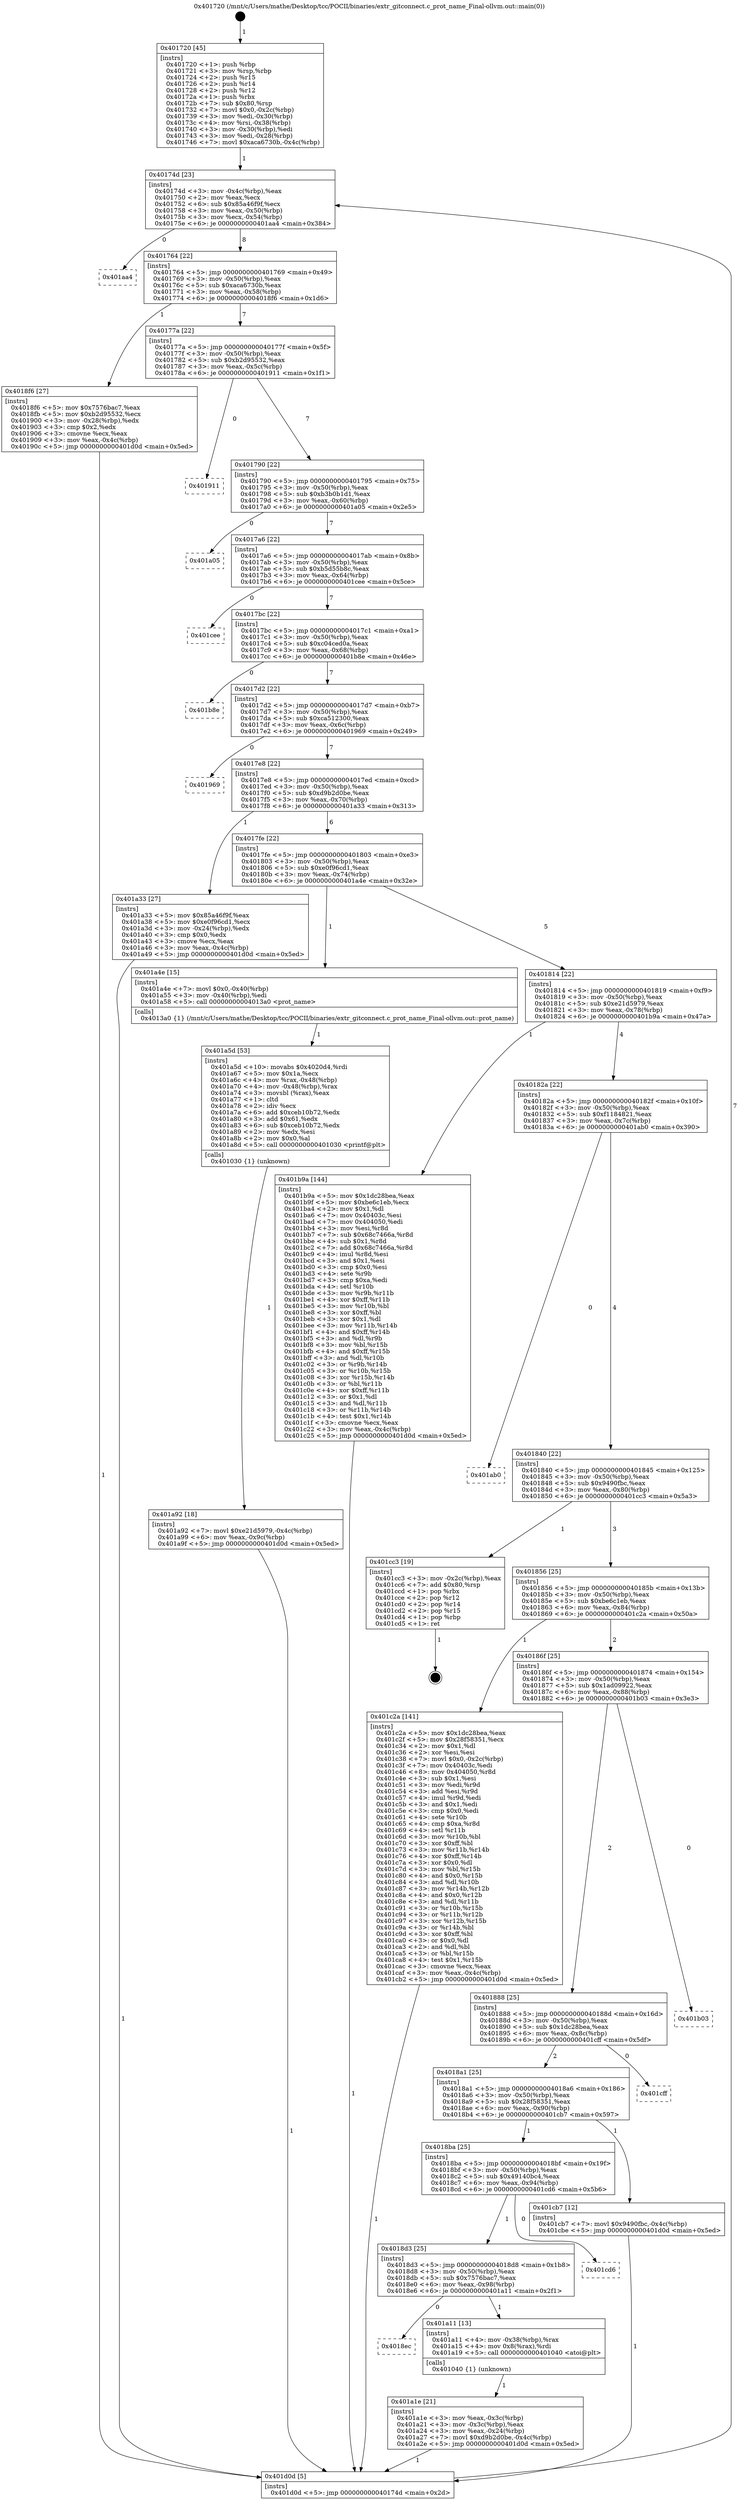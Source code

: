 digraph "0x401720" {
  label = "0x401720 (/mnt/c/Users/mathe/Desktop/tcc/POCII/binaries/extr_gitconnect.c_prot_name_Final-ollvm.out::main(0))"
  labelloc = "t"
  node[shape=record]

  Entry [label="",width=0.3,height=0.3,shape=circle,fillcolor=black,style=filled]
  "0x40174d" [label="{
     0x40174d [23]\l
     | [instrs]\l
     &nbsp;&nbsp;0x40174d \<+3\>: mov -0x4c(%rbp),%eax\l
     &nbsp;&nbsp;0x401750 \<+2\>: mov %eax,%ecx\l
     &nbsp;&nbsp;0x401752 \<+6\>: sub $0x85a46f9f,%ecx\l
     &nbsp;&nbsp;0x401758 \<+3\>: mov %eax,-0x50(%rbp)\l
     &nbsp;&nbsp;0x40175b \<+3\>: mov %ecx,-0x54(%rbp)\l
     &nbsp;&nbsp;0x40175e \<+6\>: je 0000000000401aa4 \<main+0x384\>\l
  }"]
  "0x401aa4" [label="{
     0x401aa4\l
  }", style=dashed]
  "0x401764" [label="{
     0x401764 [22]\l
     | [instrs]\l
     &nbsp;&nbsp;0x401764 \<+5\>: jmp 0000000000401769 \<main+0x49\>\l
     &nbsp;&nbsp;0x401769 \<+3\>: mov -0x50(%rbp),%eax\l
     &nbsp;&nbsp;0x40176c \<+5\>: sub $0xaca6730b,%eax\l
     &nbsp;&nbsp;0x401771 \<+3\>: mov %eax,-0x58(%rbp)\l
     &nbsp;&nbsp;0x401774 \<+6\>: je 00000000004018f6 \<main+0x1d6\>\l
  }"]
  Exit [label="",width=0.3,height=0.3,shape=circle,fillcolor=black,style=filled,peripheries=2]
  "0x4018f6" [label="{
     0x4018f6 [27]\l
     | [instrs]\l
     &nbsp;&nbsp;0x4018f6 \<+5\>: mov $0x7576bac7,%eax\l
     &nbsp;&nbsp;0x4018fb \<+5\>: mov $0xb2d95532,%ecx\l
     &nbsp;&nbsp;0x401900 \<+3\>: mov -0x28(%rbp),%edx\l
     &nbsp;&nbsp;0x401903 \<+3\>: cmp $0x2,%edx\l
     &nbsp;&nbsp;0x401906 \<+3\>: cmovne %ecx,%eax\l
     &nbsp;&nbsp;0x401909 \<+3\>: mov %eax,-0x4c(%rbp)\l
     &nbsp;&nbsp;0x40190c \<+5\>: jmp 0000000000401d0d \<main+0x5ed\>\l
  }"]
  "0x40177a" [label="{
     0x40177a [22]\l
     | [instrs]\l
     &nbsp;&nbsp;0x40177a \<+5\>: jmp 000000000040177f \<main+0x5f\>\l
     &nbsp;&nbsp;0x40177f \<+3\>: mov -0x50(%rbp),%eax\l
     &nbsp;&nbsp;0x401782 \<+5\>: sub $0xb2d95532,%eax\l
     &nbsp;&nbsp;0x401787 \<+3\>: mov %eax,-0x5c(%rbp)\l
     &nbsp;&nbsp;0x40178a \<+6\>: je 0000000000401911 \<main+0x1f1\>\l
  }"]
  "0x401d0d" [label="{
     0x401d0d [5]\l
     | [instrs]\l
     &nbsp;&nbsp;0x401d0d \<+5\>: jmp 000000000040174d \<main+0x2d\>\l
  }"]
  "0x401720" [label="{
     0x401720 [45]\l
     | [instrs]\l
     &nbsp;&nbsp;0x401720 \<+1\>: push %rbp\l
     &nbsp;&nbsp;0x401721 \<+3\>: mov %rsp,%rbp\l
     &nbsp;&nbsp;0x401724 \<+2\>: push %r15\l
     &nbsp;&nbsp;0x401726 \<+2\>: push %r14\l
     &nbsp;&nbsp;0x401728 \<+2\>: push %r12\l
     &nbsp;&nbsp;0x40172a \<+1\>: push %rbx\l
     &nbsp;&nbsp;0x40172b \<+7\>: sub $0x80,%rsp\l
     &nbsp;&nbsp;0x401732 \<+7\>: movl $0x0,-0x2c(%rbp)\l
     &nbsp;&nbsp;0x401739 \<+3\>: mov %edi,-0x30(%rbp)\l
     &nbsp;&nbsp;0x40173c \<+4\>: mov %rsi,-0x38(%rbp)\l
     &nbsp;&nbsp;0x401740 \<+3\>: mov -0x30(%rbp),%edi\l
     &nbsp;&nbsp;0x401743 \<+3\>: mov %edi,-0x28(%rbp)\l
     &nbsp;&nbsp;0x401746 \<+7\>: movl $0xaca6730b,-0x4c(%rbp)\l
  }"]
  "0x401a92" [label="{
     0x401a92 [18]\l
     | [instrs]\l
     &nbsp;&nbsp;0x401a92 \<+7\>: movl $0xe21d5979,-0x4c(%rbp)\l
     &nbsp;&nbsp;0x401a99 \<+6\>: mov %eax,-0x9c(%rbp)\l
     &nbsp;&nbsp;0x401a9f \<+5\>: jmp 0000000000401d0d \<main+0x5ed\>\l
  }"]
  "0x401911" [label="{
     0x401911\l
  }", style=dashed]
  "0x401790" [label="{
     0x401790 [22]\l
     | [instrs]\l
     &nbsp;&nbsp;0x401790 \<+5\>: jmp 0000000000401795 \<main+0x75\>\l
     &nbsp;&nbsp;0x401795 \<+3\>: mov -0x50(%rbp),%eax\l
     &nbsp;&nbsp;0x401798 \<+5\>: sub $0xb3b0b1d1,%eax\l
     &nbsp;&nbsp;0x40179d \<+3\>: mov %eax,-0x60(%rbp)\l
     &nbsp;&nbsp;0x4017a0 \<+6\>: je 0000000000401a05 \<main+0x2e5\>\l
  }"]
  "0x401a5d" [label="{
     0x401a5d [53]\l
     | [instrs]\l
     &nbsp;&nbsp;0x401a5d \<+10\>: movabs $0x4020d4,%rdi\l
     &nbsp;&nbsp;0x401a67 \<+5\>: mov $0x1a,%ecx\l
     &nbsp;&nbsp;0x401a6c \<+4\>: mov %rax,-0x48(%rbp)\l
     &nbsp;&nbsp;0x401a70 \<+4\>: mov -0x48(%rbp),%rax\l
     &nbsp;&nbsp;0x401a74 \<+3\>: movsbl (%rax),%eax\l
     &nbsp;&nbsp;0x401a77 \<+1\>: cltd\l
     &nbsp;&nbsp;0x401a78 \<+2\>: idiv %ecx\l
     &nbsp;&nbsp;0x401a7a \<+6\>: add $0xceb10b72,%edx\l
     &nbsp;&nbsp;0x401a80 \<+3\>: add $0x61,%edx\l
     &nbsp;&nbsp;0x401a83 \<+6\>: sub $0xceb10b72,%edx\l
     &nbsp;&nbsp;0x401a89 \<+2\>: mov %edx,%esi\l
     &nbsp;&nbsp;0x401a8b \<+2\>: mov $0x0,%al\l
     &nbsp;&nbsp;0x401a8d \<+5\>: call 0000000000401030 \<printf@plt\>\l
     | [calls]\l
     &nbsp;&nbsp;0x401030 \{1\} (unknown)\l
  }"]
  "0x401a05" [label="{
     0x401a05\l
  }", style=dashed]
  "0x4017a6" [label="{
     0x4017a6 [22]\l
     | [instrs]\l
     &nbsp;&nbsp;0x4017a6 \<+5\>: jmp 00000000004017ab \<main+0x8b\>\l
     &nbsp;&nbsp;0x4017ab \<+3\>: mov -0x50(%rbp),%eax\l
     &nbsp;&nbsp;0x4017ae \<+5\>: sub $0xb5d55b8c,%eax\l
     &nbsp;&nbsp;0x4017b3 \<+3\>: mov %eax,-0x64(%rbp)\l
     &nbsp;&nbsp;0x4017b6 \<+6\>: je 0000000000401cee \<main+0x5ce\>\l
  }"]
  "0x401a1e" [label="{
     0x401a1e [21]\l
     | [instrs]\l
     &nbsp;&nbsp;0x401a1e \<+3\>: mov %eax,-0x3c(%rbp)\l
     &nbsp;&nbsp;0x401a21 \<+3\>: mov -0x3c(%rbp),%eax\l
     &nbsp;&nbsp;0x401a24 \<+3\>: mov %eax,-0x24(%rbp)\l
     &nbsp;&nbsp;0x401a27 \<+7\>: movl $0xd9b2d0be,-0x4c(%rbp)\l
     &nbsp;&nbsp;0x401a2e \<+5\>: jmp 0000000000401d0d \<main+0x5ed\>\l
  }"]
  "0x401cee" [label="{
     0x401cee\l
  }", style=dashed]
  "0x4017bc" [label="{
     0x4017bc [22]\l
     | [instrs]\l
     &nbsp;&nbsp;0x4017bc \<+5\>: jmp 00000000004017c1 \<main+0xa1\>\l
     &nbsp;&nbsp;0x4017c1 \<+3\>: mov -0x50(%rbp),%eax\l
     &nbsp;&nbsp;0x4017c4 \<+5\>: sub $0xc04ced0a,%eax\l
     &nbsp;&nbsp;0x4017c9 \<+3\>: mov %eax,-0x68(%rbp)\l
     &nbsp;&nbsp;0x4017cc \<+6\>: je 0000000000401b8e \<main+0x46e\>\l
  }"]
  "0x4018ec" [label="{
     0x4018ec\l
  }", style=dashed]
  "0x401b8e" [label="{
     0x401b8e\l
  }", style=dashed]
  "0x4017d2" [label="{
     0x4017d2 [22]\l
     | [instrs]\l
     &nbsp;&nbsp;0x4017d2 \<+5\>: jmp 00000000004017d7 \<main+0xb7\>\l
     &nbsp;&nbsp;0x4017d7 \<+3\>: mov -0x50(%rbp),%eax\l
     &nbsp;&nbsp;0x4017da \<+5\>: sub $0xca512300,%eax\l
     &nbsp;&nbsp;0x4017df \<+3\>: mov %eax,-0x6c(%rbp)\l
     &nbsp;&nbsp;0x4017e2 \<+6\>: je 0000000000401969 \<main+0x249\>\l
  }"]
  "0x401a11" [label="{
     0x401a11 [13]\l
     | [instrs]\l
     &nbsp;&nbsp;0x401a11 \<+4\>: mov -0x38(%rbp),%rax\l
     &nbsp;&nbsp;0x401a15 \<+4\>: mov 0x8(%rax),%rdi\l
     &nbsp;&nbsp;0x401a19 \<+5\>: call 0000000000401040 \<atoi@plt\>\l
     | [calls]\l
     &nbsp;&nbsp;0x401040 \{1\} (unknown)\l
  }"]
  "0x401969" [label="{
     0x401969\l
  }", style=dashed]
  "0x4017e8" [label="{
     0x4017e8 [22]\l
     | [instrs]\l
     &nbsp;&nbsp;0x4017e8 \<+5\>: jmp 00000000004017ed \<main+0xcd\>\l
     &nbsp;&nbsp;0x4017ed \<+3\>: mov -0x50(%rbp),%eax\l
     &nbsp;&nbsp;0x4017f0 \<+5\>: sub $0xd9b2d0be,%eax\l
     &nbsp;&nbsp;0x4017f5 \<+3\>: mov %eax,-0x70(%rbp)\l
     &nbsp;&nbsp;0x4017f8 \<+6\>: je 0000000000401a33 \<main+0x313\>\l
  }"]
  "0x4018d3" [label="{
     0x4018d3 [25]\l
     | [instrs]\l
     &nbsp;&nbsp;0x4018d3 \<+5\>: jmp 00000000004018d8 \<main+0x1b8\>\l
     &nbsp;&nbsp;0x4018d8 \<+3\>: mov -0x50(%rbp),%eax\l
     &nbsp;&nbsp;0x4018db \<+5\>: sub $0x7576bac7,%eax\l
     &nbsp;&nbsp;0x4018e0 \<+6\>: mov %eax,-0x98(%rbp)\l
     &nbsp;&nbsp;0x4018e6 \<+6\>: je 0000000000401a11 \<main+0x2f1\>\l
  }"]
  "0x401a33" [label="{
     0x401a33 [27]\l
     | [instrs]\l
     &nbsp;&nbsp;0x401a33 \<+5\>: mov $0x85a46f9f,%eax\l
     &nbsp;&nbsp;0x401a38 \<+5\>: mov $0xe0f96cd1,%ecx\l
     &nbsp;&nbsp;0x401a3d \<+3\>: mov -0x24(%rbp),%edx\l
     &nbsp;&nbsp;0x401a40 \<+3\>: cmp $0x0,%edx\l
     &nbsp;&nbsp;0x401a43 \<+3\>: cmove %ecx,%eax\l
     &nbsp;&nbsp;0x401a46 \<+3\>: mov %eax,-0x4c(%rbp)\l
     &nbsp;&nbsp;0x401a49 \<+5\>: jmp 0000000000401d0d \<main+0x5ed\>\l
  }"]
  "0x4017fe" [label="{
     0x4017fe [22]\l
     | [instrs]\l
     &nbsp;&nbsp;0x4017fe \<+5\>: jmp 0000000000401803 \<main+0xe3\>\l
     &nbsp;&nbsp;0x401803 \<+3\>: mov -0x50(%rbp),%eax\l
     &nbsp;&nbsp;0x401806 \<+5\>: sub $0xe0f96cd1,%eax\l
     &nbsp;&nbsp;0x40180b \<+3\>: mov %eax,-0x74(%rbp)\l
     &nbsp;&nbsp;0x40180e \<+6\>: je 0000000000401a4e \<main+0x32e\>\l
  }"]
  "0x401cd6" [label="{
     0x401cd6\l
  }", style=dashed]
  "0x401a4e" [label="{
     0x401a4e [15]\l
     | [instrs]\l
     &nbsp;&nbsp;0x401a4e \<+7\>: movl $0x0,-0x40(%rbp)\l
     &nbsp;&nbsp;0x401a55 \<+3\>: mov -0x40(%rbp),%edi\l
     &nbsp;&nbsp;0x401a58 \<+5\>: call 00000000004013a0 \<prot_name\>\l
     | [calls]\l
     &nbsp;&nbsp;0x4013a0 \{1\} (/mnt/c/Users/mathe/Desktop/tcc/POCII/binaries/extr_gitconnect.c_prot_name_Final-ollvm.out::prot_name)\l
  }"]
  "0x401814" [label="{
     0x401814 [22]\l
     | [instrs]\l
     &nbsp;&nbsp;0x401814 \<+5\>: jmp 0000000000401819 \<main+0xf9\>\l
     &nbsp;&nbsp;0x401819 \<+3\>: mov -0x50(%rbp),%eax\l
     &nbsp;&nbsp;0x40181c \<+5\>: sub $0xe21d5979,%eax\l
     &nbsp;&nbsp;0x401821 \<+3\>: mov %eax,-0x78(%rbp)\l
     &nbsp;&nbsp;0x401824 \<+6\>: je 0000000000401b9a \<main+0x47a\>\l
  }"]
  "0x4018ba" [label="{
     0x4018ba [25]\l
     | [instrs]\l
     &nbsp;&nbsp;0x4018ba \<+5\>: jmp 00000000004018bf \<main+0x19f\>\l
     &nbsp;&nbsp;0x4018bf \<+3\>: mov -0x50(%rbp),%eax\l
     &nbsp;&nbsp;0x4018c2 \<+5\>: sub $0x49140bc4,%eax\l
     &nbsp;&nbsp;0x4018c7 \<+6\>: mov %eax,-0x94(%rbp)\l
     &nbsp;&nbsp;0x4018cd \<+6\>: je 0000000000401cd6 \<main+0x5b6\>\l
  }"]
  "0x401b9a" [label="{
     0x401b9a [144]\l
     | [instrs]\l
     &nbsp;&nbsp;0x401b9a \<+5\>: mov $0x1dc28bea,%eax\l
     &nbsp;&nbsp;0x401b9f \<+5\>: mov $0xbe6c1eb,%ecx\l
     &nbsp;&nbsp;0x401ba4 \<+2\>: mov $0x1,%dl\l
     &nbsp;&nbsp;0x401ba6 \<+7\>: mov 0x40403c,%esi\l
     &nbsp;&nbsp;0x401bad \<+7\>: mov 0x404050,%edi\l
     &nbsp;&nbsp;0x401bb4 \<+3\>: mov %esi,%r8d\l
     &nbsp;&nbsp;0x401bb7 \<+7\>: sub $0x68c7466a,%r8d\l
     &nbsp;&nbsp;0x401bbe \<+4\>: sub $0x1,%r8d\l
     &nbsp;&nbsp;0x401bc2 \<+7\>: add $0x68c7466a,%r8d\l
     &nbsp;&nbsp;0x401bc9 \<+4\>: imul %r8d,%esi\l
     &nbsp;&nbsp;0x401bcd \<+3\>: and $0x1,%esi\l
     &nbsp;&nbsp;0x401bd0 \<+3\>: cmp $0x0,%esi\l
     &nbsp;&nbsp;0x401bd3 \<+4\>: sete %r9b\l
     &nbsp;&nbsp;0x401bd7 \<+3\>: cmp $0xa,%edi\l
     &nbsp;&nbsp;0x401bda \<+4\>: setl %r10b\l
     &nbsp;&nbsp;0x401bde \<+3\>: mov %r9b,%r11b\l
     &nbsp;&nbsp;0x401be1 \<+4\>: xor $0xff,%r11b\l
     &nbsp;&nbsp;0x401be5 \<+3\>: mov %r10b,%bl\l
     &nbsp;&nbsp;0x401be8 \<+3\>: xor $0xff,%bl\l
     &nbsp;&nbsp;0x401beb \<+3\>: xor $0x1,%dl\l
     &nbsp;&nbsp;0x401bee \<+3\>: mov %r11b,%r14b\l
     &nbsp;&nbsp;0x401bf1 \<+4\>: and $0xff,%r14b\l
     &nbsp;&nbsp;0x401bf5 \<+3\>: and %dl,%r9b\l
     &nbsp;&nbsp;0x401bf8 \<+3\>: mov %bl,%r15b\l
     &nbsp;&nbsp;0x401bfb \<+4\>: and $0xff,%r15b\l
     &nbsp;&nbsp;0x401bff \<+3\>: and %dl,%r10b\l
     &nbsp;&nbsp;0x401c02 \<+3\>: or %r9b,%r14b\l
     &nbsp;&nbsp;0x401c05 \<+3\>: or %r10b,%r15b\l
     &nbsp;&nbsp;0x401c08 \<+3\>: xor %r15b,%r14b\l
     &nbsp;&nbsp;0x401c0b \<+3\>: or %bl,%r11b\l
     &nbsp;&nbsp;0x401c0e \<+4\>: xor $0xff,%r11b\l
     &nbsp;&nbsp;0x401c12 \<+3\>: or $0x1,%dl\l
     &nbsp;&nbsp;0x401c15 \<+3\>: and %dl,%r11b\l
     &nbsp;&nbsp;0x401c18 \<+3\>: or %r11b,%r14b\l
     &nbsp;&nbsp;0x401c1b \<+4\>: test $0x1,%r14b\l
     &nbsp;&nbsp;0x401c1f \<+3\>: cmovne %ecx,%eax\l
     &nbsp;&nbsp;0x401c22 \<+3\>: mov %eax,-0x4c(%rbp)\l
     &nbsp;&nbsp;0x401c25 \<+5\>: jmp 0000000000401d0d \<main+0x5ed\>\l
  }"]
  "0x40182a" [label="{
     0x40182a [22]\l
     | [instrs]\l
     &nbsp;&nbsp;0x40182a \<+5\>: jmp 000000000040182f \<main+0x10f\>\l
     &nbsp;&nbsp;0x40182f \<+3\>: mov -0x50(%rbp),%eax\l
     &nbsp;&nbsp;0x401832 \<+5\>: sub $0xf1184821,%eax\l
     &nbsp;&nbsp;0x401837 \<+3\>: mov %eax,-0x7c(%rbp)\l
     &nbsp;&nbsp;0x40183a \<+6\>: je 0000000000401ab0 \<main+0x390\>\l
  }"]
  "0x401cb7" [label="{
     0x401cb7 [12]\l
     | [instrs]\l
     &nbsp;&nbsp;0x401cb7 \<+7\>: movl $0x9490fbc,-0x4c(%rbp)\l
     &nbsp;&nbsp;0x401cbe \<+5\>: jmp 0000000000401d0d \<main+0x5ed\>\l
  }"]
  "0x401ab0" [label="{
     0x401ab0\l
  }", style=dashed]
  "0x401840" [label="{
     0x401840 [22]\l
     | [instrs]\l
     &nbsp;&nbsp;0x401840 \<+5\>: jmp 0000000000401845 \<main+0x125\>\l
     &nbsp;&nbsp;0x401845 \<+3\>: mov -0x50(%rbp),%eax\l
     &nbsp;&nbsp;0x401848 \<+5\>: sub $0x9490fbc,%eax\l
     &nbsp;&nbsp;0x40184d \<+3\>: mov %eax,-0x80(%rbp)\l
     &nbsp;&nbsp;0x401850 \<+6\>: je 0000000000401cc3 \<main+0x5a3\>\l
  }"]
  "0x4018a1" [label="{
     0x4018a1 [25]\l
     | [instrs]\l
     &nbsp;&nbsp;0x4018a1 \<+5\>: jmp 00000000004018a6 \<main+0x186\>\l
     &nbsp;&nbsp;0x4018a6 \<+3\>: mov -0x50(%rbp),%eax\l
     &nbsp;&nbsp;0x4018a9 \<+5\>: sub $0x28f58351,%eax\l
     &nbsp;&nbsp;0x4018ae \<+6\>: mov %eax,-0x90(%rbp)\l
     &nbsp;&nbsp;0x4018b4 \<+6\>: je 0000000000401cb7 \<main+0x597\>\l
  }"]
  "0x401cc3" [label="{
     0x401cc3 [19]\l
     | [instrs]\l
     &nbsp;&nbsp;0x401cc3 \<+3\>: mov -0x2c(%rbp),%eax\l
     &nbsp;&nbsp;0x401cc6 \<+7\>: add $0x80,%rsp\l
     &nbsp;&nbsp;0x401ccd \<+1\>: pop %rbx\l
     &nbsp;&nbsp;0x401cce \<+2\>: pop %r12\l
     &nbsp;&nbsp;0x401cd0 \<+2\>: pop %r14\l
     &nbsp;&nbsp;0x401cd2 \<+2\>: pop %r15\l
     &nbsp;&nbsp;0x401cd4 \<+1\>: pop %rbp\l
     &nbsp;&nbsp;0x401cd5 \<+1\>: ret\l
  }"]
  "0x401856" [label="{
     0x401856 [25]\l
     | [instrs]\l
     &nbsp;&nbsp;0x401856 \<+5\>: jmp 000000000040185b \<main+0x13b\>\l
     &nbsp;&nbsp;0x40185b \<+3\>: mov -0x50(%rbp),%eax\l
     &nbsp;&nbsp;0x40185e \<+5\>: sub $0xbe6c1eb,%eax\l
     &nbsp;&nbsp;0x401863 \<+6\>: mov %eax,-0x84(%rbp)\l
     &nbsp;&nbsp;0x401869 \<+6\>: je 0000000000401c2a \<main+0x50a\>\l
  }"]
  "0x401cff" [label="{
     0x401cff\l
  }", style=dashed]
  "0x401c2a" [label="{
     0x401c2a [141]\l
     | [instrs]\l
     &nbsp;&nbsp;0x401c2a \<+5\>: mov $0x1dc28bea,%eax\l
     &nbsp;&nbsp;0x401c2f \<+5\>: mov $0x28f58351,%ecx\l
     &nbsp;&nbsp;0x401c34 \<+2\>: mov $0x1,%dl\l
     &nbsp;&nbsp;0x401c36 \<+2\>: xor %esi,%esi\l
     &nbsp;&nbsp;0x401c38 \<+7\>: movl $0x0,-0x2c(%rbp)\l
     &nbsp;&nbsp;0x401c3f \<+7\>: mov 0x40403c,%edi\l
     &nbsp;&nbsp;0x401c46 \<+8\>: mov 0x404050,%r8d\l
     &nbsp;&nbsp;0x401c4e \<+3\>: sub $0x1,%esi\l
     &nbsp;&nbsp;0x401c51 \<+3\>: mov %edi,%r9d\l
     &nbsp;&nbsp;0x401c54 \<+3\>: add %esi,%r9d\l
     &nbsp;&nbsp;0x401c57 \<+4\>: imul %r9d,%edi\l
     &nbsp;&nbsp;0x401c5b \<+3\>: and $0x1,%edi\l
     &nbsp;&nbsp;0x401c5e \<+3\>: cmp $0x0,%edi\l
     &nbsp;&nbsp;0x401c61 \<+4\>: sete %r10b\l
     &nbsp;&nbsp;0x401c65 \<+4\>: cmp $0xa,%r8d\l
     &nbsp;&nbsp;0x401c69 \<+4\>: setl %r11b\l
     &nbsp;&nbsp;0x401c6d \<+3\>: mov %r10b,%bl\l
     &nbsp;&nbsp;0x401c70 \<+3\>: xor $0xff,%bl\l
     &nbsp;&nbsp;0x401c73 \<+3\>: mov %r11b,%r14b\l
     &nbsp;&nbsp;0x401c76 \<+4\>: xor $0xff,%r14b\l
     &nbsp;&nbsp;0x401c7a \<+3\>: xor $0x0,%dl\l
     &nbsp;&nbsp;0x401c7d \<+3\>: mov %bl,%r15b\l
     &nbsp;&nbsp;0x401c80 \<+4\>: and $0x0,%r15b\l
     &nbsp;&nbsp;0x401c84 \<+3\>: and %dl,%r10b\l
     &nbsp;&nbsp;0x401c87 \<+3\>: mov %r14b,%r12b\l
     &nbsp;&nbsp;0x401c8a \<+4\>: and $0x0,%r12b\l
     &nbsp;&nbsp;0x401c8e \<+3\>: and %dl,%r11b\l
     &nbsp;&nbsp;0x401c91 \<+3\>: or %r10b,%r15b\l
     &nbsp;&nbsp;0x401c94 \<+3\>: or %r11b,%r12b\l
     &nbsp;&nbsp;0x401c97 \<+3\>: xor %r12b,%r15b\l
     &nbsp;&nbsp;0x401c9a \<+3\>: or %r14b,%bl\l
     &nbsp;&nbsp;0x401c9d \<+3\>: xor $0xff,%bl\l
     &nbsp;&nbsp;0x401ca0 \<+3\>: or $0x0,%dl\l
     &nbsp;&nbsp;0x401ca3 \<+2\>: and %dl,%bl\l
     &nbsp;&nbsp;0x401ca5 \<+3\>: or %bl,%r15b\l
     &nbsp;&nbsp;0x401ca8 \<+4\>: test $0x1,%r15b\l
     &nbsp;&nbsp;0x401cac \<+3\>: cmovne %ecx,%eax\l
     &nbsp;&nbsp;0x401caf \<+3\>: mov %eax,-0x4c(%rbp)\l
     &nbsp;&nbsp;0x401cb2 \<+5\>: jmp 0000000000401d0d \<main+0x5ed\>\l
  }"]
  "0x40186f" [label="{
     0x40186f [25]\l
     | [instrs]\l
     &nbsp;&nbsp;0x40186f \<+5\>: jmp 0000000000401874 \<main+0x154\>\l
     &nbsp;&nbsp;0x401874 \<+3\>: mov -0x50(%rbp),%eax\l
     &nbsp;&nbsp;0x401877 \<+5\>: sub $0x1ad09922,%eax\l
     &nbsp;&nbsp;0x40187c \<+6\>: mov %eax,-0x88(%rbp)\l
     &nbsp;&nbsp;0x401882 \<+6\>: je 0000000000401b03 \<main+0x3e3\>\l
  }"]
  "0x401888" [label="{
     0x401888 [25]\l
     | [instrs]\l
     &nbsp;&nbsp;0x401888 \<+5\>: jmp 000000000040188d \<main+0x16d\>\l
     &nbsp;&nbsp;0x40188d \<+3\>: mov -0x50(%rbp),%eax\l
     &nbsp;&nbsp;0x401890 \<+5\>: sub $0x1dc28bea,%eax\l
     &nbsp;&nbsp;0x401895 \<+6\>: mov %eax,-0x8c(%rbp)\l
     &nbsp;&nbsp;0x40189b \<+6\>: je 0000000000401cff \<main+0x5df\>\l
  }"]
  "0x401b03" [label="{
     0x401b03\l
  }", style=dashed]
  Entry -> "0x401720" [label=" 1"]
  "0x40174d" -> "0x401aa4" [label=" 0"]
  "0x40174d" -> "0x401764" [label=" 8"]
  "0x401cc3" -> Exit [label=" 1"]
  "0x401764" -> "0x4018f6" [label=" 1"]
  "0x401764" -> "0x40177a" [label=" 7"]
  "0x4018f6" -> "0x401d0d" [label=" 1"]
  "0x401720" -> "0x40174d" [label=" 1"]
  "0x401d0d" -> "0x40174d" [label=" 7"]
  "0x401cb7" -> "0x401d0d" [label=" 1"]
  "0x40177a" -> "0x401911" [label=" 0"]
  "0x40177a" -> "0x401790" [label=" 7"]
  "0x401c2a" -> "0x401d0d" [label=" 1"]
  "0x401790" -> "0x401a05" [label=" 0"]
  "0x401790" -> "0x4017a6" [label=" 7"]
  "0x401b9a" -> "0x401d0d" [label=" 1"]
  "0x4017a6" -> "0x401cee" [label=" 0"]
  "0x4017a6" -> "0x4017bc" [label=" 7"]
  "0x401a92" -> "0x401d0d" [label=" 1"]
  "0x4017bc" -> "0x401b8e" [label=" 0"]
  "0x4017bc" -> "0x4017d2" [label=" 7"]
  "0x401a5d" -> "0x401a92" [label=" 1"]
  "0x4017d2" -> "0x401969" [label=" 0"]
  "0x4017d2" -> "0x4017e8" [label=" 7"]
  "0x401a4e" -> "0x401a5d" [label=" 1"]
  "0x4017e8" -> "0x401a33" [label=" 1"]
  "0x4017e8" -> "0x4017fe" [label=" 6"]
  "0x401a1e" -> "0x401d0d" [label=" 1"]
  "0x4017fe" -> "0x401a4e" [label=" 1"]
  "0x4017fe" -> "0x401814" [label=" 5"]
  "0x401a11" -> "0x401a1e" [label=" 1"]
  "0x401814" -> "0x401b9a" [label=" 1"]
  "0x401814" -> "0x40182a" [label=" 4"]
  "0x4018d3" -> "0x401a11" [label=" 1"]
  "0x40182a" -> "0x401ab0" [label=" 0"]
  "0x40182a" -> "0x401840" [label=" 4"]
  "0x401a33" -> "0x401d0d" [label=" 1"]
  "0x401840" -> "0x401cc3" [label=" 1"]
  "0x401840" -> "0x401856" [label=" 3"]
  "0x4018ba" -> "0x401cd6" [label=" 0"]
  "0x401856" -> "0x401c2a" [label=" 1"]
  "0x401856" -> "0x40186f" [label=" 2"]
  "0x4018d3" -> "0x4018ec" [label=" 0"]
  "0x40186f" -> "0x401b03" [label=" 0"]
  "0x40186f" -> "0x401888" [label=" 2"]
  "0x4018a1" -> "0x4018ba" [label=" 1"]
  "0x401888" -> "0x401cff" [label=" 0"]
  "0x401888" -> "0x4018a1" [label=" 2"]
  "0x4018ba" -> "0x4018d3" [label=" 1"]
  "0x4018a1" -> "0x401cb7" [label=" 1"]
}
